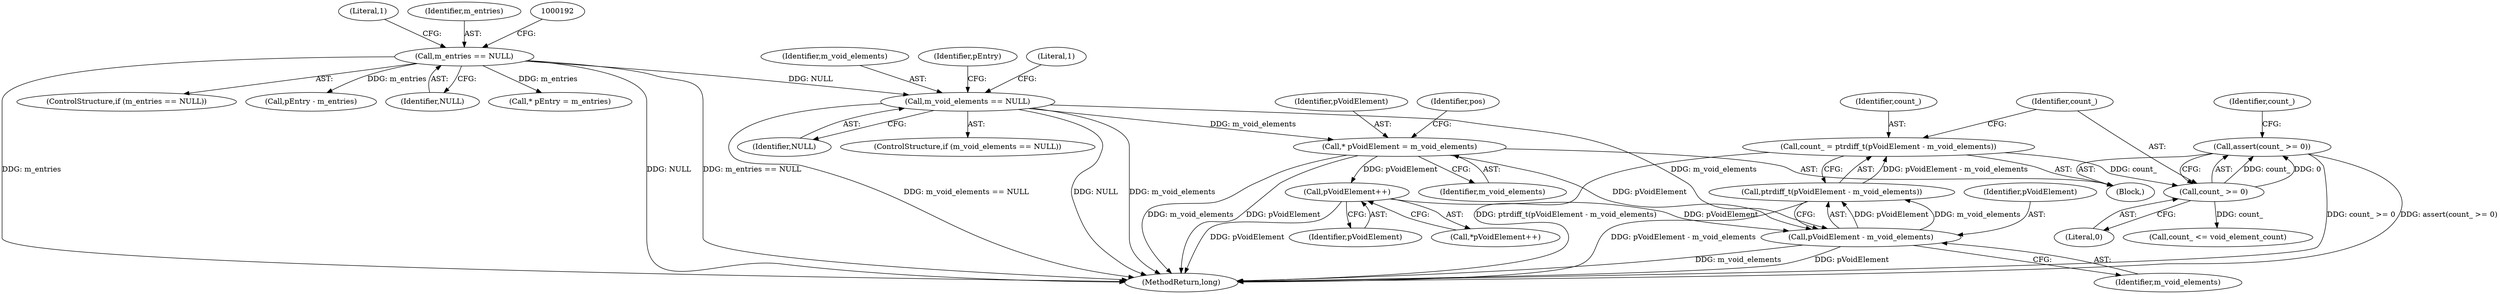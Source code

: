 digraph "0_Android_cc274e2abe8b2a6698a5c47d8aa4bb45f1f9538d_34@API" {
"1000335" [label="(Call,assert(count_ >= 0))"];
"1000336" [label="(Call,count_ >= 0)"];
"1000329" [label="(Call,count_ = ptrdiff_t(pVoidElement - m_void_elements))"];
"1000331" [label="(Call,ptrdiff_t(pVoidElement - m_void_elements))"];
"1000332" [label="(Call,pVoidElement - m_void_elements)"];
"1000208" [label="(Call,* pVoidElement = m_void_elements)"];
"1000197" [label="(Call,m_void_elements == NULL)"];
"1000185" [label="(Call,m_entries == NULL)"];
"1000282" [label="(Call,pVoidElement++)"];
"1000185" [label="(Call,m_entries == NULL)"];
"1000198" [label="(Identifier,m_void_elements)"];
"1000340" [label="(Call,count_ <= void_element_count)"];
"1000197" [label="(Call,m_void_elements == NULL)"];
"1000331" [label="(Call,ptrdiff_t(pVoidElement - m_void_elements))"];
"1000187" [label="(Identifier,NULL)"];
"1000199" [label="(Identifier,NULL)"];
"1000204" [label="(Call,* pEntry = m_entries)"];
"1000109" [label="(Block,)"];
"1000209" [label="(Identifier,pVoidElement)"];
"1000334" [label="(Identifier,m_void_elements)"];
"1000281" [label="(Call,*pVoidElement++)"];
"1000283" [label="(Identifier,pVoidElement)"];
"1000330" [label="(Identifier,count_)"];
"1000338" [label="(Literal,0)"];
"1000329" [label="(Call,count_ = ptrdiff_t(pVoidElement - m_void_elements))"];
"1000196" [label="(ControlStructure,if (m_void_elements == NULL))"];
"1000205" [label="(Identifier,pEntry)"];
"1000282" [label="(Call,pVoidElement++)"];
"1000210" [label="(Identifier,m_void_elements)"];
"1000350" [label="(MethodReturn,long)"];
"1000184" [label="(ControlStructure,if (m_entries == NULL))"];
"1000190" [label="(Literal,1)"];
"1000341" [label="(Identifier,count_)"];
"1000186" [label="(Identifier,m_entries)"];
"1000208" [label="(Call,* pVoidElement = m_void_elements)"];
"1000313" [label="(Call,pEntry - m_entries)"];
"1000335" [label="(Call,assert(count_ >= 0))"];
"1000337" [label="(Identifier,count_)"];
"1000212" [label="(Identifier,pos)"];
"1000336" [label="(Call,count_ >= 0)"];
"1000332" [label="(Call,pVoidElement - m_void_elements)"];
"1000333" [label="(Identifier,pVoidElement)"];
"1000202" [label="(Literal,1)"];
"1000335" -> "1000109"  [label="AST: "];
"1000335" -> "1000336"  [label="CFG: "];
"1000336" -> "1000335"  [label="AST: "];
"1000341" -> "1000335"  [label="CFG: "];
"1000335" -> "1000350"  [label="DDG: count_ >= 0"];
"1000335" -> "1000350"  [label="DDG: assert(count_ >= 0)"];
"1000336" -> "1000335"  [label="DDG: count_"];
"1000336" -> "1000335"  [label="DDG: 0"];
"1000336" -> "1000338"  [label="CFG: "];
"1000337" -> "1000336"  [label="AST: "];
"1000338" -> "1000336"  [label="AST: "];
"1000329" -> "1000336"  [label="DDG: count_"];
"1000336" -> "1000340"  [label="DDG: count_"];
"1000329" -> "1000109"  [label="AST: "];
"1000329" -> "1000331"  [label="CFG: "];
"1000330" -> "1000329"  [label="AST: "];
"1000331" -> "1000329"  [label="AST: "];
"1000337" -> "1000329"  [label="CFG: "];
"1000329" -> "1000350"  [label="DDG: ptrdiff_t(pVoidElement - m_void_elements)"];
"1000331" -> "1000329"  [label="DDG: pVoidElement - m_void_elements"];
"1000331" -> "1000332"  [label="CFG: "];
"1000332" -> "1000331"  [label="AST: "];
"1000331" -> "1000350"  [label="DDG: pVoidElement - m_void_elements"];
"1000332" -> "1000331"  [label="DDG: pVoidElement"];
"1000332" -> "1000331"  [label="DDG: m_void_elements"];
"1000332" -> "1000334"  [label="CFG: "];
"1000333" -> "1000332"  [label="AST: "];
"1000334" -> "1000332"  [label="AST: "];
"1000332" -> "1000350"  [label="DDG: m_void_elements"];
"1000332" -> "1000350"  [label="DDG: pVoidElement"];
"1000208" -> "1000332"  [label="DDG: pVoidElement"];
"1000282" -> "1000332"  [label="DDG: pVoidElement"];
"1000197" -> "1000332"  [label="DDG: m_void_elements"];
"1000208" -> "1000109"  [label="AST: "];
"1000208" -> "1000210"  [label="CFG: "];
"1000209" -> "1000208"  [label="AST: "];
"1000210" -> "1000208"  [label="AST: "];
"1000212" -> "1000208"  [label="CFG: "];
"1000208" -> "1000350"  [label="DDG: pVoidElement"];
"1000208" -> "1000350"  [label="DDG: m_void_elements"];
"1000197" -> "1000208"  [label="DDG: m_void_elements"];
"1000208" -> "1000282"  [label="DDG: pVoidElement"];
"1000197" -> "1000196"  [label="AST: "];
"1000197" -> "1000199"  [label="CFG: "];
"1000198" -> "1000197"  [label="AST: "];
"1000199" -> "1000197"  [label="AST: "];
"1000202" -> "1000197"  [label="CFG: "];
"1000205" -> "1000197"  [label="CFG: "];
"1000197" -> "1000350"  [label="DDG: m_void_elements == NULL"];
"1000197" -> "1000350"  [label="DDG: NULL"];
"1000197" -> "1000350"  [label="DDG: m_void_elements"];
"1000185" -> "1000197"  [label="DDG: NULL"];
"1000185" -> "1000184"  [label="AST: "];
"1000185" -> "1000187"  [label="CFG: "];
"1000186" -> "1000185"  [label="AST: "];
"1000187" -> "1000185"  [label="AST: "];
"1000190" -> "1000185"  [label="CFG: "];
"1000192" -> "1000185"  [label="CFG: "];
"1000185" -> "1000350"  [label="DDG: m_entries == NULL"];
"1000185" -> "1000350"  [label="DDG: m_entries"];
"1000185" -> "1000350"  [label="DDG: NULL"];
"1000185" -> "1000204"  [label="DDG: m_entries"];
"1000185" -> "1000313"  [label="DDG: m_entries"];
"1000282" -> "1000281"  [label="AST: "];
"1000282" -> "1000283"  [label="CFG: "];
"1000283" -> "1000282"  [label="AST: "];
"1000281" -> "1000282"  [label="CFG: "];
"1000282" -> "1000350"  [label="DDG: pVoidElement"];
}

